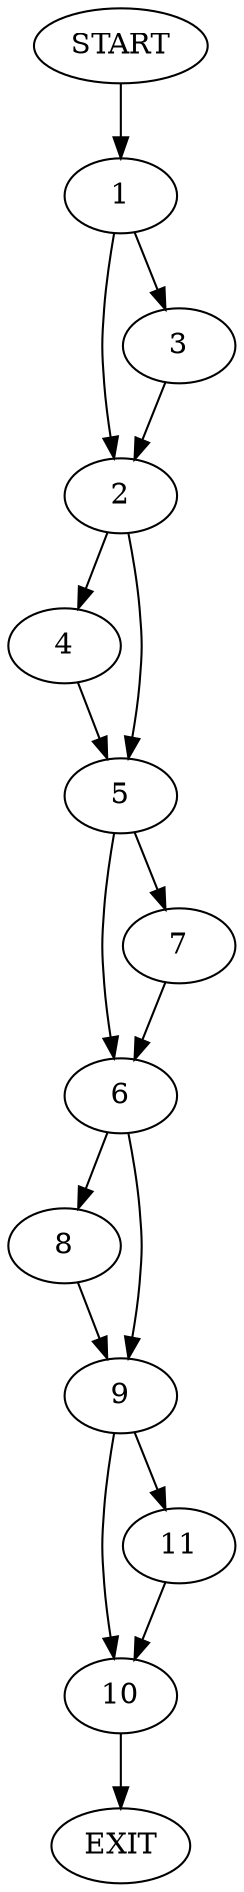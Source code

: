 digraph {
0 [label="START"]
12 [label="EXIT"]
0 -> 1
1 -> 2
1 -> 3
2 -> 4
2 -> 5
3 -> 2
5 -> 6
5 -> 7
4 -> 5
6 -> 8
6 -> 9
7 -> 6
9 -> 10
9 -> 11
8 -> 9
11 -> 10
10 -> 12
}
